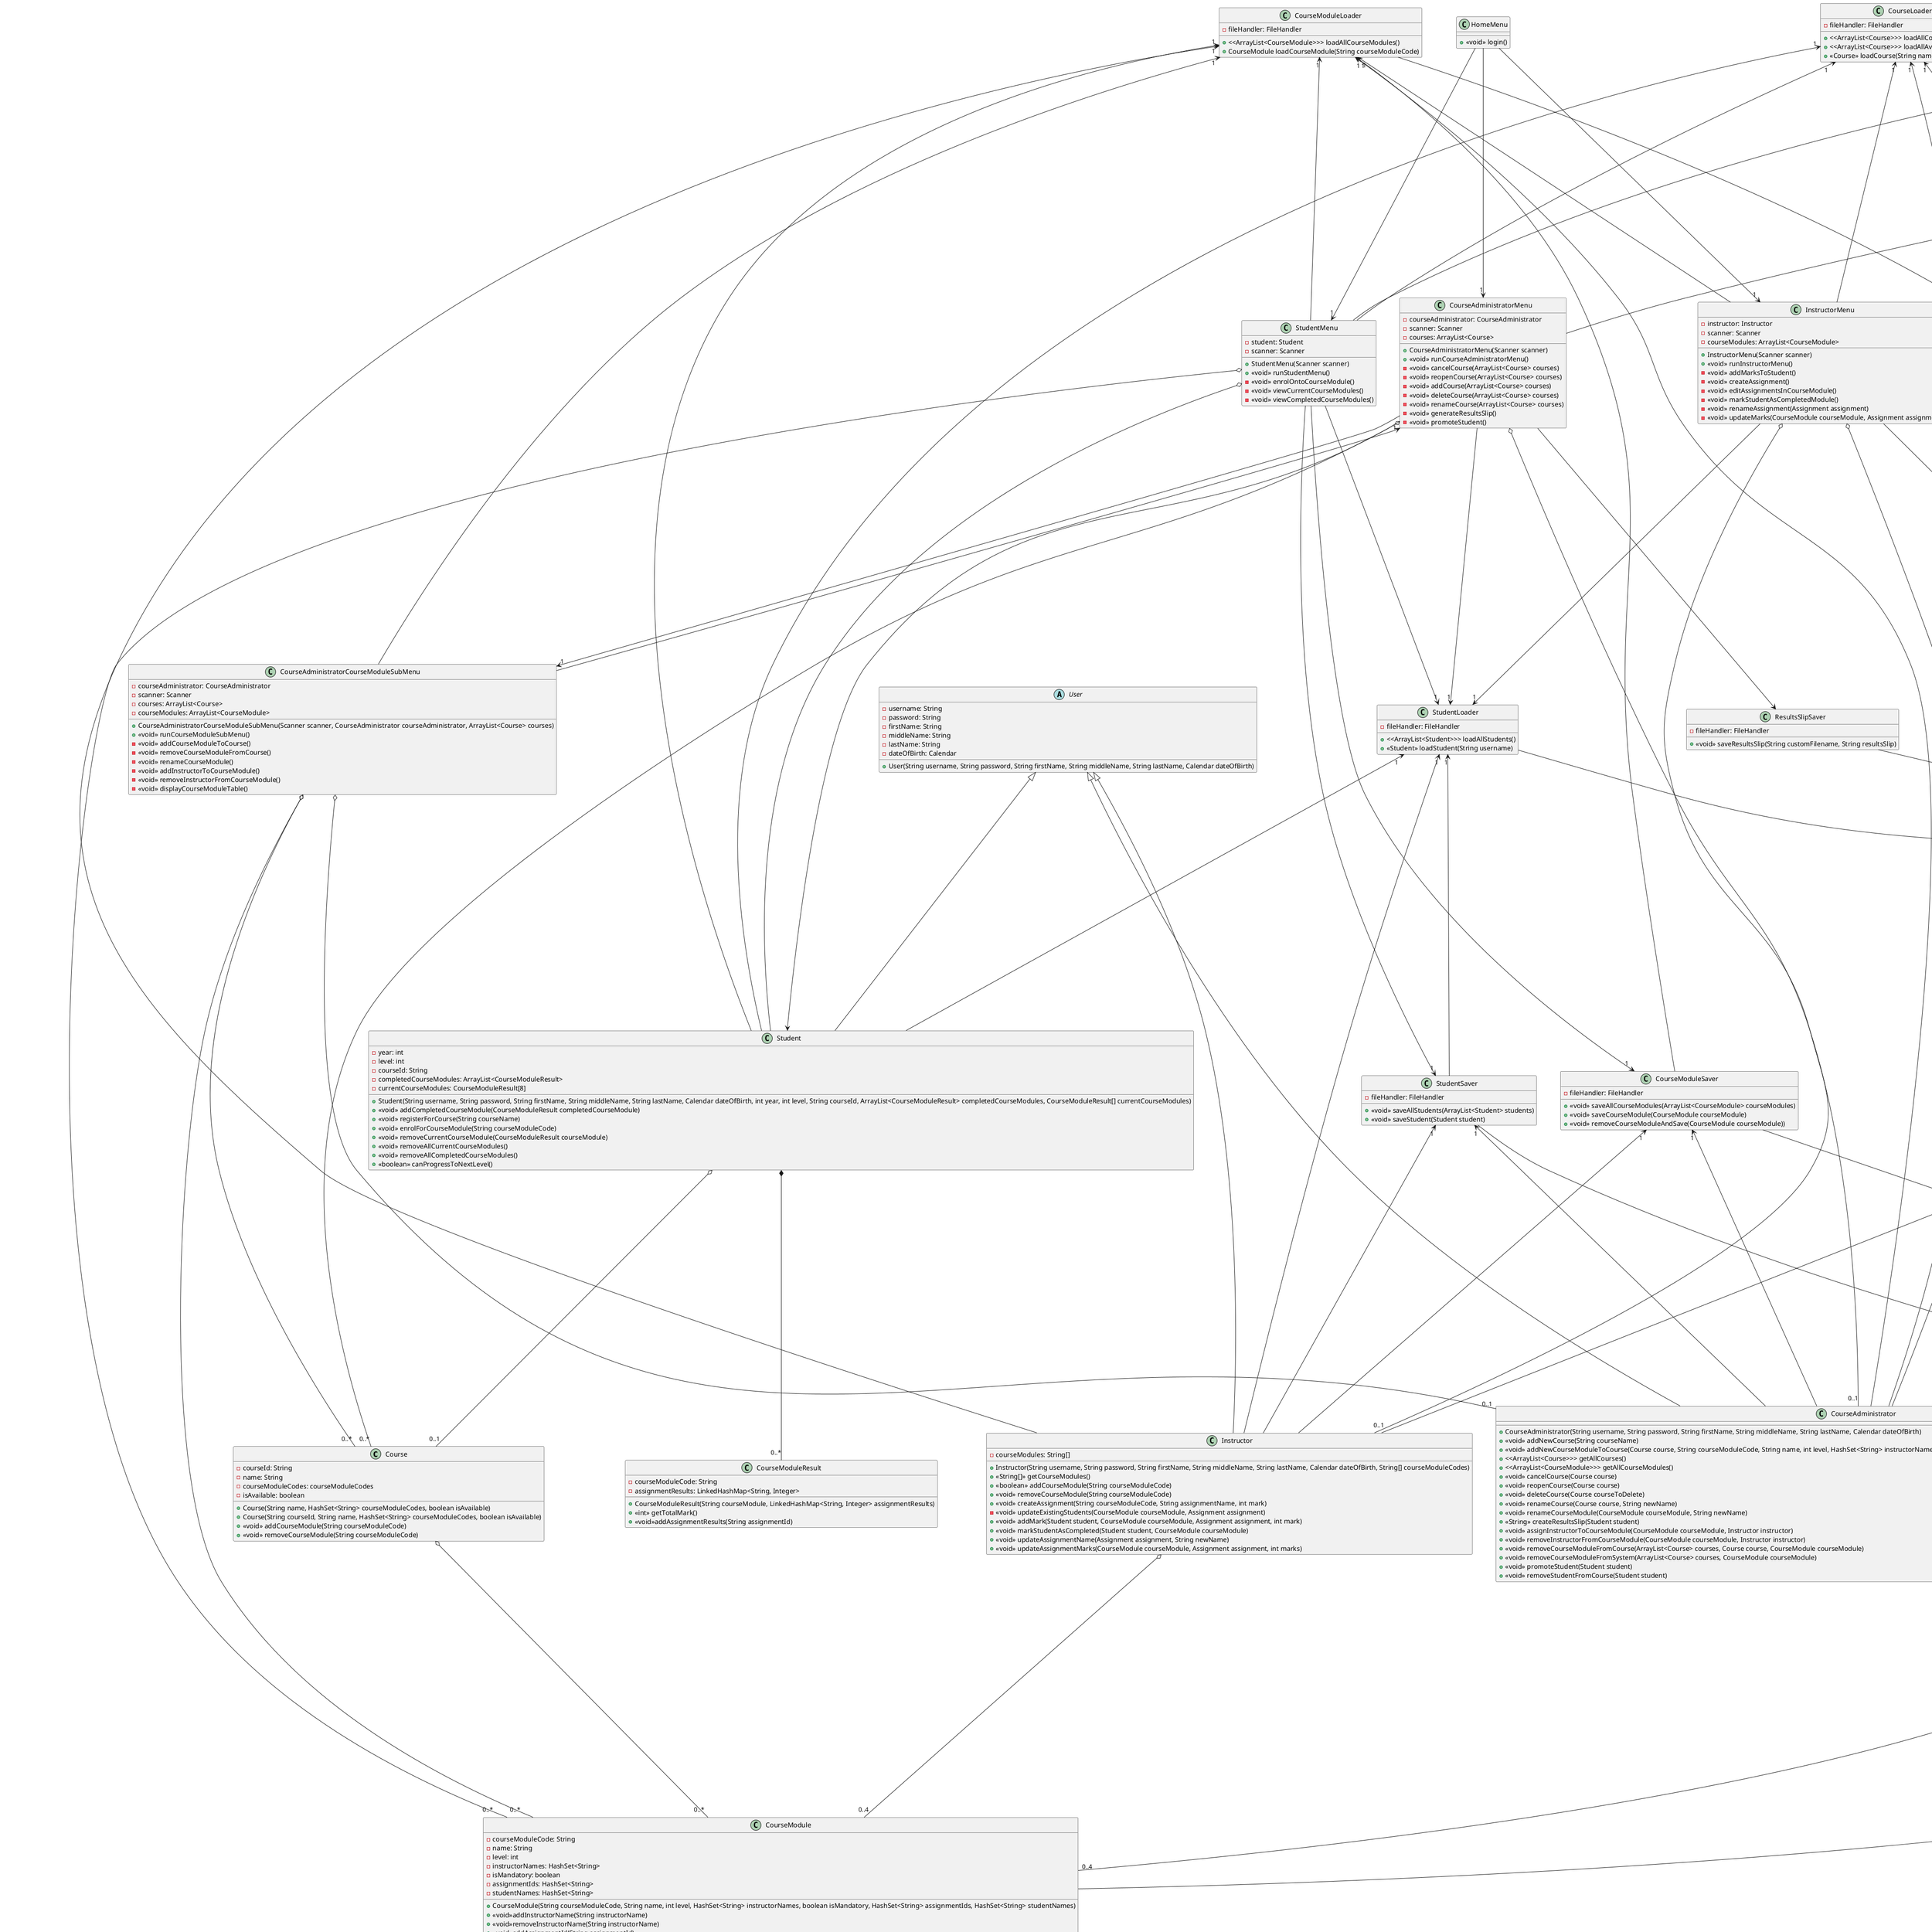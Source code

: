 @startuml
skinparam nodesep 50
skinparam ranksep 500

' Classes relating to study
class Course {
    -courseId: String
    -name: String
    -courseModuleCodes: courseModuleCodes
    -isAvailable: boolean
    +Course(String name, HashSet<String> courseModuleCodes, boolean isAvailable)
    +Course(String courseId, String name, HashSet<String> courseModuleCodes, boolean isAvailable)
    +<<void>> addCourseModule(String courseModuleCode)
    +<<void>> removeCourseModule(String courseModuleCode)
}

class CourseModule {
    -courseModuleCode: String
    -name: String
    -level: int
    -instructorNames: HashSet<String>
    -isMandatory: boolean
    -assignmentIds: HashSet<String>
    -studentNames: HashSet<String>
    +CourseModule(String courseModuleCode, String name, int level, HashSet<String> instructorNames, boolean isMandatory, HashSet<String> assignmentIds, HashSet<String> studentNames)
    +<<void>>addInstructorName(String instructorName)
    +<<void>>removeInstructorName(String instructorName)
    +<<void>>addAssignmentId(String assignmentId)
    +<<int>>getTotalAvailableMarks()
    +<<void>>addStudentName(String studentName)
    +<<void>>removeStudentName(String studentName)
}

class Assignment {
    -assignmentId: String
    -assignmentName: String
    -totalPossibleMarks: int
    +Assignment(String assignmentName, int totalPossibleMarks)
    +Assignment(String assignmentId, String assignmentName, int totalPossibleMarks)
}

class CourseModuleResult {
    -courseModuleCode: String
    -assignmentResults: LinkedHashMap<String, Integer>
    +CourseModuleResult(String courseModule, LinkedHashMap<String, Integer> assignmentResults)
    +<<int>> getTotalMark()
    +<<void>>addAssignmentResults(String assignmentId)
}

' Users
abstract class User {
    'Username is unique
    -username: String
    -password: String
    -firstName: String
    -middleName: String
    -lastName: String
    -dateOfBirth: Calendar
    +User(String username, String password, String firstName, String middleName, String lastName, Calendar dateOfBirth)
}

class Student {
    -year: int
    -level: int
    -courseId: String
    -completedCourseModules: ArrayList<CourseModuleResult>
    -currentCourseModules: CourseModuleResult[8]
    +Student(String username, String password, String firstName, String middleName, String lastName, Calendar dateOfBirth, int year, int level, String courseId, ArrayList<CourseModuleResult> completedCourseModules, CourseModuleResult[] currentCourseModules)
    +<<void>> addCompletedCourseModule(CourseModuleResult completedCourseModule)
    +<<void>> registerForCourse(String courseName)
    +<<void>> enrolForCourseModule(String courseModuleCode)
    +<<void>> removeCurrentCourseModule(CourseModuleResult courseModule)
    +<<void>> removeAllCurrentCourseModules()
    +<<void>> removeAllCompletedCourseModules()
    +<<boolean>> canProgressToNextLevel()
}

class CourseAdministrator {
    +CourseAdministrator(String username, String password, String firstName, String middleName, String lastName, Calendar dateOfBirth)
    +<<void>> addNewCourse(String courseName)
    +<<void>> addNewCourseModuleToCourse(Course course, String courseModuleCode, String name, int level, HashSet<String> instructorNames, boolean isMandatory, HashSet<String> assignmentIds, HashSet<String> studentNames)
    +<<ArrayList<Course>>> getAllCourses()
    +<<ArrayList<CourseModule>>> getAllCourseModules()
    +<<void>> cancelCourse(Course course)
    +<<void>> reopenCourse(Course course)
    +<<void>> deleteCourse(Course courseToDelete)
    +<<void>> renameCourse(Course course, String newName)
    +<<void>> renameCourseModule(CourseModule courseModule, String newName)
    +<<String>> createResultsSlip(Student student)
    +<<void>> assignInstructorToCourseModule(CourseModule courseModule, Instructor instructor)
    +<<void>> removeInstructorFromCourseModule(CourseModule courseModule, Instructor instructor)
    +<<void>> removeCourseModuleFromCourse(ArrayList<Course> courses, Course course, CourseModule courseModule)
    +<<void>> removeCourseModuleFromSystem(ArrayList<Course> courses, CourseModule courseModule)
    +<<void>> promoteStudent(Student student)
    +<<void>> removeStudentFromCourse(Student student)
}

class Instructor {
    -courseModules: String[]
    +Instructor(String username, String password, String firstName, String middleName, String lastName, Calendar dateOfBirth, String[] courseModuleCodes)
    +<<String[]>> getCourseModules()
    +<<boolean>> addCourseModule(String courseModuleCode)
    +<<void>> removeCourseModule(String courseModuleCode)
    +<<void>> createAssignment(String courseModuleCode, String assignmentName, int mark)
    -<<void>> updateExistingStudents(CourseModule courseModule, Assignment assignment)
    +<<void>> addMark(Student student, CourseModule courseModule, Assignment assignment, int mark)
    +<<void>> markStudentAsCompleted(Student student, CourseModule courseModule)
    +<<void>> updateAssignmentName(Assignment assignment, String newName)
    +<<void>> updateAssignmentMarks(CourseModule courseModule, Assignment assignment, int marks)
}

' Handle Persistence
enum Filename {
    ASSIGNMENTS
    COURSEMODULES
    COURSES
    RESULTS
    COURSEADMINISTRATORS
    INSTRUCTORS
    STUDENTS
}

class FileHandler {
    -filenames: HashMap<Filename, String>
    +FileHandler()
    +<<void>> writeFile(Filename filename, String contents)
    +<<void>> writeFile(String customFilename, String contents)
    +<<String>> loadFile(Filename filename)
}

'Loaders
class AssignmentLoader {
    -fileHandler: FileHandler
    +<<ArrayList<Assignment>>> loadAllAssignments()
    +<<Assignment>> loadAssignment(String assignmentId)
}

class CourseAdministratorLoader {
    -fileHandler: FileHandler
    +<<ArrayList<CourseAdministrator>>> loadAllCourseAdministrators()
}

class CourseLoader {
    -fileHandler: FileHandler
    +<<ArrayList<Course>>> loadAllCourses()
    +<<ArrayList<Course>>> loadAllAvailableCourses()
    +<<Course>> loadCourse(String name)
}

class CourseModuleLoader {
    -fileHandler: FileHandler
    +<<ArrayList<CourseModule>>> loadAllCourseModules()
    +CourseModule loadCourseModule(String courseModuleCode)
}

class InstructorLoader {
    -fileHandler: FileHandler
    +<<ArrayList<Instructor>>> loadAllInstructors()
    +<<Instructor>> loadInstructor(String username)
}

class StudentLoader {
    -fileHandler: FileHandler
    +<<ArrayList<Student>>> loadAllStudents()
    +<<Student>> loadStudent(String username)
}

'Savers
class AssignmentSaver {
    -fileHandler: FileHandler
    +<<void>> saveAllAssignments(ArrayList<Assignment> assignments)
    +<<void>> saveAssignment(Assignment assignment)
}

class CourseAdministratorSaver {
    -fileHandler: FileHandler
    +<<void>> saveAllCourseAdministrators(ArrayList<CourseAdministrator> courseAdministrators)
    +<<void>> saveCourseAdministrator(CourseAdministrator courseAdministrator)
}

class CourseModuleSaver {
    -fileHandler: FileHandler
    +<<void>> saveAllCourseModules(ArrayList<CourseModule> courseModules)
    +<<void>> saveCourseModule(CourseModule courseModule)
    +<<void>> removeCourseModuleAndSave(CourseModule courseModule))
}

class CourseSaver {
    -fileHandler: FileHandler
    +<<void>> saveAllCourses(ArrayList<Course> courses)
    +<<void>> saveCourse(Course course)
    +<<void>> deleteCourseAndSave(Course course))
}

class InstructorSaver {
    -fileHandler: FileHandler
    +<<void>> saveAllInstructors(ArrayList<Instructor> instructors)
    +<<void>> saveInstructor(Instructor instructor)
}

class ResultsSlipSaver {
    -fileHandler: FileHandler
    +<<void>> saveResultsSlip(String customFilename, String resultsSlip)
}

class StudentSaver {
    -fileHandler: FileHandler
    +<<void>> saveAllStudents(ArrayList<Student> students)
    +<<void>> saveStudent(Student student)
}

'Menus
class CourseAdministratorCourseModuleSubMenu {
    -courseAdministrator: CourseAdministrator
    -scanner: Scanner
    -courses: ArrayList<Course>
    -courseModules: ArrayList<CourseModule>
    +CourseAdministratorCourseModuleSubMenu(Scanner scanner, CourseAdministrator courseAdministrator, ArrayList<Course> courses)
    +<<void>> runCourseModuleSubMenu()
    -<<void>> addCourseModuleToCourse()
    -<<void>> removeCourseModuleFromCourse()
    -<<void>> renameCourseModule()
    -<<void>> addInstructorToCourseModule()
    -<<void>> removeInstructorFromCourseModule()
    -<<void>> displayCourseModuleTable()
}

class CourseAdministratorMenu {
    -courseAdministrator: CourseAdministrator
    -scanner: Scanner
    -courses: ArrayList<Course>
    +CourseAdministratorMenu(Scanner scanner)
    +<<void>> runCourseAdministratorMenu()
    -<<void>> cancelCourse(ArrayList<Course> courses)
    -<<void>> reopenCourse(ArrayList<Course> courses)
    -<<void>> addCourse(ArrayList<Course> courses)
    -<<void>> deleteCourse(ArrayList<Course> courses)
    -<<void>> renameCourse(ArrayList<Course> courses)
    -<<void>> generateResultsSlip()
    -<<void>> promoteStudent()
}

class HomeMenu {
    +<<void>> login()
}

class InstructorMenu {
    -instructor: Instructor
    -scanner: Scanner
    -courseModules: ArrayList<CourseModule>
    +InstructorMenu(Scanner scanner)
    +<<void>> runInstructorMenu()
    -<<void>> addMarksToStudent()
    -<<void>> createAssignment()
    -<<void>> editAssignmentsInCourseModule()
    -<<void>> markStudentAsCompletedModule()
    -<<void>> renameAssignment(Assignment assignment)
    -<<void>> updateMarks(CourseModule courseModule, Assignment assignment)
}

class StudentMenu {
    -student: Student
    -scanner: Scanner
    +StudentMenu(Scanner scanner)
    +<<void>> runStudentMenu()
    -<<void>> enrolOntoCourseModule()
    -<<void>> viewCurrentCourseModules()
    -<<void>> viewCompletedCourseModules()
}

'**Relationships**

' User is an abstract class, and student, instructor and course administrator are children of it to get the basic info (i.e. username, password, first name, middle name, last name, date of birth)
User <|-- Student
User <|-- Instructor
User <|-- CourseAdministrator

' Assignments could be across multiple course modules, so would not be destroyed if the course module was
CourseModule o-- "0..*" Assignment

' A course module could be in multiple courses, so would not be destroyed if the course was
Course o-- "0..*" CourseModule

' Instructor relationships
Instructor o-- "0..4" CourseModule

' Student relationships
' The student has one course, or else they're not enrolled on one
Student o-- "0..1" Course
Student *-- "0..*" CourseModuleResult

' Menus
HomeMenu --> "1" CourseAdministratorMenu
HomeMenu --> "1" InstructorMenu
HomeMenu --> "1" StudentMenu
CourseAdministratorMenu --> "1" CourseAdministratorCourseModuleSubMenu
CourseAdministratorCourseModuleSubMenu --> "1" CourseAdministratorMenu

' Handling files
' All the loaders will have access to the FileHandler, but the FileHandler won't have access to the loader/saver
AssignmentLoader --> "0..1" FileHandler
CourseAdministratorLoader --> "0..1" FileHandler
CourseLoader --> "0..1" FileHandler
CourseModuleLoader --> "0..1" FileHandler
InstructorLoader --> "0..1" FileHandler
StudentLoader --> "0..1" FileHandler

AssignmentSaver --> "0..1" FileHandler
CourseAdministratorSaver --> "0..1" FileHandler
CourseSaver --> "0..1" FileHandler
CourseModuleSaver --> "0..1" FileHandler
InstructorSaver --> "0..1" FileHandler
ResultsSlipSaver --> "0..1" FileHandler
StudentSaver --> "0..1" FileHandler

FileHandler --> Filename

AssignmentLoader "1" <-- AssignmentSaver
AssignmentLoader "1" <-- InstructorMenu
AssignmentLoader "1" <-- StudentMenu
AssignmentLoader "1" <-- CourseModule
AssignmentLoader "1" <-- CourseAdministrator

CourseAdministratorLoader "1" <-- CourseAdministratorSaver
CourseAdministratorLoader "1" <-- CourseAdministratorMenu

CourseLoader "1" <-- CourseSaver
CourseLoader "1" <-- InstructorMenu
CourseLoader "1" <-- StudentMenu
CourseLoader "1" <-- CourseAdministrator
CourseLoader "1" <-- Student

CourseModuleLoader "1" <-- CourseModuleSaver
CourseModuleLoader "1" <-- CourseAdministratorCourseModuleSubMenu
CourseModuleLoader "1" <-- InstructorMenu
CourseModuleLoader "1" <-- StudentMenu
CourseModuleLoader "1" <-- CourseAdministrator
CourseModuleLoader "1" <-- Instructor
CourseModuleLoader "1" <-- Student

StudentLoader "1" <-- StudentSaver
StudentLoader "1" <-- Instructor
StudentLoader "1" <-- Student


AssignmentSaver "1" <-- Instructor

CourseModuleSaver "1" <-- CourseAdministrator
CourseModuleSaver "1" <-- Instructor

CourseSaver "1" <-- CourseAdministrator

InstructorSaver "1" <-- CourseAdministrator

StudentSaver "1" <-- CourseAdministrator
StudentSaver "1" <-- Instructor

' How menus interact with models
' CourseAdministratorCourseModuleSubMenu
CourseAdministratorCourseModuleSubMenu o-- "0..*" Course
CourseAdministratorCourseModuleSubMenu o-- "0..*" CourseModule
CourseAdministratorCourseModuleSubMenu o-- "0..1" CourseAdministrator

' CourseAdministratorMenu
CourseAdministratorMenu o-- "0..*" Course
CourseAdministratorMenu o-- "0..1" CourseAdministrator
CourseAdministratorMenu --> Student
CourseAdministratorMenu --> ResultsSlipSaver
CourseAdministratorMenu --> "1" StudentLoader

' InstructorMenu
InstructorMenu o-- "0..4" CourseModule
InstructorMenu o-- "0..1" Instructor
InstructorMenu --> "1" InstructorLoader
InstructorMenu --> "1" StudentLoader

' StudentMenu
StudentMenu o-- "0..*" CourseModule
StudentMenu o-- Student
StudentMenu --> "1" StudentLoader
StudentMenu --> "1" CourseModuleSaver
StudentMenu --> "1" StudentSaver
@enduml